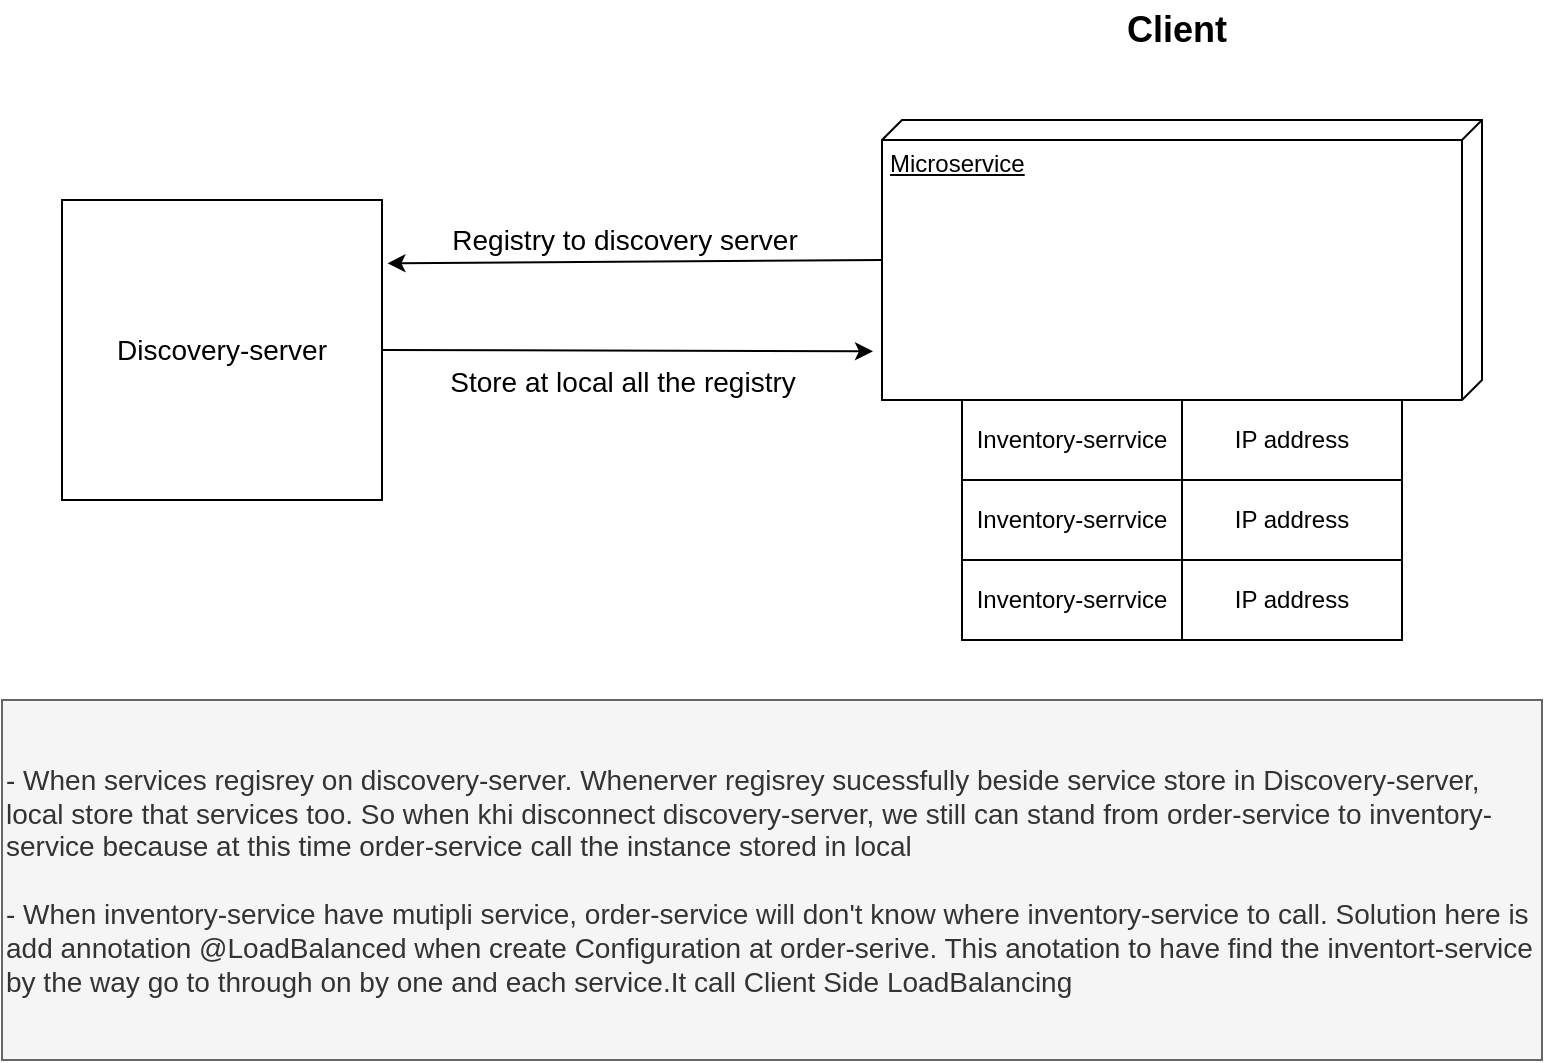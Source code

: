 <mxfile version="21.8.2" type="github">
  <diagram name="Trang-1" id="W0h6AXIakGsCIBbpfOVR">
    <mxGraphModel dx="1050" dy="566" grid="1" gridSize="10" guides="1" tooltips="1" connect="1" arrows="1" fold="1" page="1" pageScale="1" pageWidth="827" pageHeight="1169" math="0" shadow="0">
      <root>
        <mxCell id="0" />
        <mxCell id="1" parent="0" />
        <mxCell id="180BluMvxRS_kLkQIkO5-1" value="&lt;font style=&quot;font-size: 14px;&quot;&gt;Discovery-server&lt;/font&gt;" style="rounded=0;whiteSpace=wrap;html=1;" vertex="1" parent="1">
          <mxGeometry x="70" y="160" width="160" height="150" as="geometry" />
        </mxCell>
        <mxCell id="180BluMvxRS_kLkQIkO5-6" value="Microservice" style="verticalAlign=top;align=left;spacingTop=8;spacingLeft=2;spacingRight=12;shape=cube;size=10;direction=south;fontStyle=4;html=1;whiteSpace=wrap;" vertex="1" parent="1">
          <mxGeometry x="480" y="120" width="300" height="140" as="geometry" />
        </mxCell>
        <mxCell id="180BluMvxRS_kLkQIkO5-7" value="Inventory-serrvice" style="rounded=0;whiteSpace=wrap;html=1;" vertex="1" parent="1">
          <mxGeometry x="520" y="260" width="110" height="40" as="geometry" />
        </mxCell>
        <mxCell id="180BluMvxRS_kLkQIkO5-9" value="IP address" style="rounded=0;whiteSpace=wrap;html=1;" vertex="1" parent="1">
          <mxGeometry x="630" y="260" width="110" height="40" as="geometry" />
        </mxCell>
        <mxCell id="180BluMvxRS_kLkQIkO5-14" value="Inventory-serrvice" style="rounded=0;whiteSpace=wrap;html=1;" vertex="1" parent="1">
          <mxGeometry x="520" y="300" width="110" height="40" as="geometry" />
        </mxCell>
        <mxCell id="180BluMvxRS_kLkQIkO5-15" value="IP address" style="rounded=0;whiteSpace=wrap;html=1;" vertex="1" parent="1">
          <mxGeometry x="630" y="300" width="110" height="40" as="geometry" />
        </mxCell>
        <mxCell id="180BluMvxRS_kLkQIkO5-16" value="Inventory-serrvice" style="rounded=0;whiteSpace=wrap;html=1;" vertex="1" parent="1">
          <mxGeometry x="520" y="340" width="110" height="40" as="geometry" />
        </mxCell>
        <mxCell id="180BluMvxRS_kLkQIkO5-17" value="IP address" style="rounded=0;whiteSpace=wrap;html=1;" vertex="1" parent="1">
          <mxGeometry x="630" y="340" width="110" height="40" as="geometry" />
        </mxCell>
        <mxCell id="180BluMvxRS_kLkQIkO5-18" value="&lt;b&gt;&lt;font style=&quot;font-size: 18px;&quot;&gt;Client&amp;nbsp;&lt;/font&gt;&lt;/b&gt;" style="text;html=1;strokeColor=none;fillColor=none;align=center;verticalAlign=middle;whiteSpace=wrap;rounded=0;" vertex="1" parent="1">
          <mxGeometry x="600" y="60" width="60" height="30" as="geometry" />
        </mxCell>
        <mxCell id="180BluMvxRS_kLkQIkO5-19" value="" style="endArrow=classic;html=1;rounded=0;exitX=0.5;exitY=1;exitDx=0;exitDy=0;exitPerimeter=0;entryX=1.017;entryY=0.211;entryDx=0;entryDy=0;entryPerimeter=0;" edge="1" parent="1" source="180BluMvxRS_kLkQIkO5-6" target="180BluMvxRS_kLkQIkO5-1">
          <mxGeometry width="50" height="50" relative="1" as="geometry">
            <mxPoint x="390" y="320" as="sourcePoint" />
            <mxPoint x="270" y="211" as="targetPoint" />
          </mxGeometry>
        </mxCell>
        <mxCell id="180BluMvxRS_kLkQIkO5-20" value="&lt;font style=&quot;font-size: 14px;&quot;&gt;Registry to discovery server&lt;/font&gt;" style="edgeLabel;html=1;align=center;verticalAlign=middle;resizable=0;points=[];" vertex="1" connectable="0" parent="180BluMvxRS_kLkQIkO5-19">
          <mxGeometry x="0.339" relative="1" as="geometry">
            <mxPoint x="36" y="-11" as="offset" />
          </mxGeometry>
        </mxCell>
        <mxCell id="180BluMvxRS_kLkQIkO5-22" value="" style="endArrow=classic;html=1;rounded=0;exitX=1;exitY=0.5;exitDx=0;exitDy=0;entryX=0.826;entryY=1.015;entryDx=0;entryDy=0;entryPerimeter=0;" edge="1" parent="1" source="180BluMvxRS_kLkQIkO5-1" target="180BluMvxRS_kLkQIkO5-6">
          <mxGeometry width="50" height="50" relative="1" as="geometry">
            <mxPoint x="260" y="420" as="sourcePoint" />
            <mxPoint x="310" y="370" as="targetPoint" />
          </mxGeometry>
        </mxCell>
        <mxCell id="180BluMvxRS_kLkQIkO5-23" value="&lt;font style=&quot;font-size: 14px;&quot;&gt;Store at local all the registry&lt;/font&gt;" style="edgeLabel;html=1;align=center;verticalAlign=middle;resizable=0;points=[];" vertex="1" connectable="0" parent="180BluMvxRS_kLkQIkO5-22">
          <mxGeometry x="0.017" y="-2" relative="1" as="geometry">
            <mxPoint x="-5" y="13" as="offset" />
          </mxGeometry>
        </mxCell>
        <mxCell id="180BluMvxRS_kLkQIkO5-24" value="&lt;font style=&quot;font-size: 14px;&quot;&gt;&lt;font style=&quot;&quot;&gt;- When services regisrey on discovery-server. Whenerver regisrey sucessfully beside service store in Discovery-server, local store that services too. So when khi disconnect discovery-server, we still can stand from order-service to inventory-service because at this time order-service call the instance stored in local&lt;/font&gt;&lt;br&gt;&lt;br&gt;- When inventory-service have mutipli service, order-service will don&#39;t know where inventory-service to call. Solution here is add annotation @LoadBalanced when create Configuration at order-serive. This anotation to have find the inventort-service by the way go to through on by one and each service.It call Client Side LoadBalancing&lt;/font&gt;&lt;span style=&quot;font-size: 14px;&quot;&gt;&lt;br&gt;&lt;/span&gt;" style="text;html=1;strokeColor=#666666;fillColor=#f5f5f5;align=left;verticalAlign=middle;whiteSpace=wrap;rounded=0;fontColor=#333333;" vertex="1" parent="1">
          <mxGeometry x="40" y="410" width="770" height="180" as="geometry" />
        </mxCell>
      </root>
    </mxGraphModel>
  </diagram>
</mxfile>

